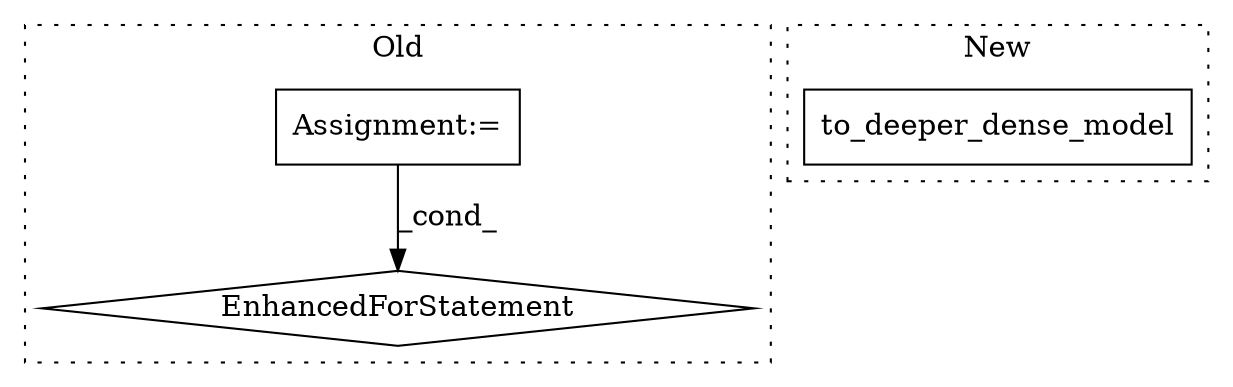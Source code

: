 digraph G {
subgraph cluster0 {
1 [label="EnhancedForStatement" a="70" s="5083,5165" l="53,2" shape="diamond"];
3 [label="Assignment:=" a="7" s="5083,5165" l="53,2" shape="box"];
label = "Old";
style="dotted";
}
subgraph cluster1 {
2 [label="to_deeper_dense_model" a="32" s="1376,1409" l="22,1" shape="box"];
label = "New";
style="dotted";
}
3 -> 1 [label="_cond_"];
}